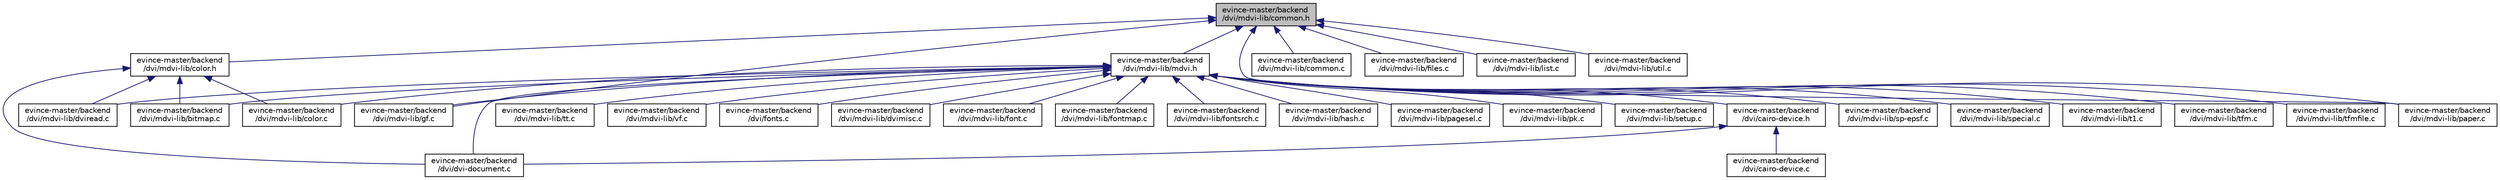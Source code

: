 digraph "evince-master/backend/dvi/mdvi-lib/common.h"
{
  edge [fontname="Helvetica",fontsize="10",labelfontname="Helvetica",labelfontsize="10"];
  node [fontname="Helvetica",fontsize="10",shape=record];
  Node1 [label="evince-master/backend\l/dvi/mdvi-lib/common.h",height=0.2,width=0.4,color="black", fillcolor="grey75", style="filled" fontcolor="black"];
  Node1 -> Node2 [dir="back",color="midnightblue",fontsize="10",style="solid",fontname="Helvetica"];
  Node2 [label="evince-master/backend\l/dvi/mdvi-lib/mdvi.h",height=0.2,width=0.4,color="black", fillcolor="white", style="filled",URL="$d9/df8/mdvi_8h.html"];
  Node2 -> Node3 [dir="back",color="midnightblue",fontsize="10",style="solid",fontname="Helvetica"];
  Node3 [label="evince-master/backend\l/dvi/cairo-device.h",height=0.2,width=0.4,color="black", fillcolor="white", style="filled",URL="$d9/d39/cairo-device_8h.html"];
  Node3 -> Node4 [dir="back",color="midnightblue",fontsize="10",style="solid",fontname="Helvetica"];
  Node4 [label="evince-master/backend\l/dvi/cairo-device.c",height=0.2,width=0.4,color="black", fillcolor="white", style="filled",URL="$dd/d63/cairo-device_8c.html"];
  Node3 -> Node5 [dir="back",color="midnightblue",fontsize="10",style="solid",fontname="Helvetica"];
  Node5 [label="evince-master/backend\l/dvi/dvi-document.c",height=0.2,width=0.4,color="black", fillcolor="white", style="filled",URL="$d3/df3/dvi-document_8c.html"];
  Node2 -> Node5 [dir="back",color="midnightblue",fontsize="10",style="solid",fontname="Helvetica"];
  Node2 -> Node6 [dir="back",color="midnightblue",fontsize="10",style="solid",fontname="Helvetica"];
  Node6 [label="evince-master/backend\l/dvi/fonts.c",height=0.2,width=0.4,color="black", fillcolor="white", style="filled",URL="$d8/d57/fonts_8c.html"];
  Node2 -> Node7 [dir="back",color="midnightblue",fontsize="10",style="solid",fontname="Helvetica"];
  Node7 [label="evince-master/backend\l/dvi/mdvi-lib/bitmap.c",height=0.2,width=0.4,color="black", fillcolor="white", style="filled",URL="$df/d9a/bitmap_8c.html"];
  Node2 -> Node8 [dir="back",color="midnightblue",fontsize="10",style="solid",fontname="Helvetica"];
  Node8 [label="evince-master/backend\l/dvi/mdvi-lib/color.c",height=0.2,width=0.4,color="black", fillcolor="white", style="filled",URL="$d5/def/color_8c.html"];
  Node2 -> Node9 [dir="back",color="midnightblue",fontsize="10",style="solid",fontname="Helvetica"];
  Node9 [label="evince-master/backend\l/dvi/mdvi-lib/dvimisc.c",height=0.2,width=0.4,color="black", fillcolor="white", style="filled",URL="$d4/d57/dvimisc_8c.html"];
  Node2 -> Node10 [dir="back",color="midnightblue",fontsize="10",style="solid",fontname="Helvetica"];
  Node10 [label="evince-master/backend\l/dvi/mdvi-lib/dviread.c",height=0.2,width=0.4,color="black", fillcolor="white", style="filled",URL="$de/d70/dviread_8c.html"];
  Node2 -> Node11 [dir="back",color="midnightblue",fontsize="10",style="solid",fontname="Helvetica"];
  Node11 [label="evince-master/backend\l/dvi/mdvi-lib/font.c",height=0.2,width=0.4,color="black", fillcolor="white", style="filled",URL="$da/d8c/font_8c.html"];
  Node2 -> Node12 [dir="back",color="midnightblue",fontsize="10",style="solid",fontname="Helvetica"];
  Node12 [label="evince-master/backend\l/dvi/mdvi-lib/fontmap.c",height=0.2,width=0.4,color="black", fillcolor="white", style="filled",URL="$d5/d8f/fontmap_8c.html"];
  Node2 -> Node13 [dir="back",color="midnightblue",fontsize="10",style="solid",fontname="Helvetica"];
  Node13 [label="evince-master/backend\l/dvi/mdvi-lib/fontsrch.c",height=0.2,width=0.4,color="black", fillcolor="white", style="filled",URL="$d0/d52/fontsrch_8c.html"];
  Node2 -> Node14 [dir="back",color="midnightblue",fontsize="10",style="solid",fontname="Helvetica"];
  Node14 [label="evince-master/backend\l/dvi/mdvi-lib/gf.c",height=0.2,width=0.4,color="black", fillcolor="white", style="filled",URL="$d4/dde/gf_8c.html"];
  Node2 -> Node15 [dir="back",color="midnightblue",fontsize="10",style="solid",fontname="Helvetica"];
  Node15 [label="evince-master/backend\l/dvi/mdvi-lib/hash.c",height=0.2,width=0.4,color="black", fillcolor="white", style="filled",URL="$d1/d04/hash_8c.html"];
  Node2 -> Node16 [dir="back",color="midnightblue",fontsize="10",style="solid",fontname="Helvetica"];
  Node16 [label="evince-master/backend\l/dvi/mdvi-lib/pagesel.c",height=0.2,width=0.4,color="black", fillcolor="white", style="filled",URL="$da/d4e/pagesel_8c.html"];
  Node2 -> Node17 [dir="back",color="midnightblue",fontsize="10",style="solid",fontname="Helvetica"];
  Node17 [label="evince-master/backend\l/dvi/mdvi-lib/paper.c",height=0.2,width=0.4,color="black", fillcolor="white", style="filled",URL="$d1/d17/paper_8c.html"];
  Node2 -> Node18 [dir="back",color="midnightblue",fontsize="10",style="solid",fontname="Helvetica"];
  Node18 [label="evince-master/backend\l/dvi/mdvi-lib/pk.c",height=0.2,width=0.4,color="black", fillcolor="white", style="filled",URL="$db/dbd/pk_8c.html"];
  Node2 -> Node19 [dir="back",color="midnightblue",fontsize="10",style="solid",fontname="Helvetica"];
  Node19 [label="evince-master/backend\l/dvi/mdvi-lib/setup.c",height=0.2,width=0.4,color="black", fillcolor="white", style="filled",URL="$d2/d2e/setup_8c.html"];
  Node2 -> Node20 [dir="back",color="midnightblue",fontsize="10",style="solid",fontname="Helvetica"];
  Node20 [label="evince-master/backend\l/dvi/mdvi-lib/sp-epsf.c",height=0.2,width=0.4,color="black", fillcolor="white", style="filled",URL="$d9/dfb/sp-epsf_8c.html"];
  Node2 -> Node21 [dir="back",color="midnightblue",fontsize="10",style="solid",fontname="Helvetica"];
  Node21 [label="evince-master/backend\l/dvi/mdvi-lib/special.c",height=0.2,width=0.4,color="black", fillcolor="white", style="filled",URL="$da/d14/special_8c.html"];
  Node2 -> Node22 [dir="back",color="midnightblue",fontsize="10",style="solid",fontname="Helvetica"];
  Node22 [label="evince-master/backend\l/dvi/mdvi-lib/t1.c",height=0.2,width=0.4,color="black", fillcolor="white", style="filled",URL="$db/dec/t1_8c.html"];
  Node2 -> Node23 [dir="back",color="midnightblue",fontsize="10",style="solid",fontname="Helvetica"];
  Node23 [label="evince-master/backend\l/dvi/mdvi-lib/tfm.c",height=0.2,width=0.4,color="black", fillcolor="white", style="filled",URL="$d2/da1/tfm_8c.html"];
  Node2 -> Node24 [dir="back",color="midnightblue",fontsize="10",style="solid",fontname="Helvetica"];
  Node24 [label="evince-master/backend\l/dvi/mdvi-lib/tfmfile.c",height=0.2,width=0.4,color="black", fillcolor="white", style="filled",URL="$df/d4e/tfmfile_8c.html"];
  Node2 -> Node25 [dir="back",color="midnightblue",fontsize="10",style="solid",fontname="Helvetica"];
  Node25 [label="evince-master/backend\l/dvi/mdvi-lib/tt.c",height=0.2,width=0.4,color="black", fillcolor="white", style="filled",URL="$da/d48/tt_8c.html"];
  Node2 -> Node26 [dir="back",color="midnightblue",fontsize="10",style="solid",fontname="Helvetica"];
  Node26 [label="evince-master/backend\l/dvi/mdvi-lib/vf.c",height=0.2,width=0.4,color="black", fillcolor="white", style="filled",URL="$d3/daf/vf_8c.html"];
  Node1 -> Node27 [dir="back",color="midnightblue",fontsize="10",style="solid",fontname="Helvetica"];
  Node27 [label="evince-master/backend\l/dvi/mdvi-lib/color.h",height=0.2,width=0.4,color="black", fillcolor="white", style="filled",URL="$da/dec/color_8h.html"];
  Node27 -> Node5 [dir="back",color="midnightblue",fontsize="10",style="solid",fontname="Helvetica"];
  Node27 -> Node7 [dir="back",color="midnightblue",fontsize="10",style="solid",fontname="Helvetica"];
  Node27 -> Node8 [dir="back",color="midnightblue",fontsize="10",style="solid",fontname="Helvetica"];
  Node27 -> Node10 [dir="back",color="midnightblue",fontsize="10",style="solid",fontname="Helvetica"];
  Node1 -> Node28 [dir="back",color="midnightblue",fontsize="10",style="solid",fontname="Helvetica"];
  Node28 [label="evince-master/backend\l/dvi/mdvi-lib/common.c",height=0.2,width=0.4,color="black", fillcolor="white", style="filled",URL="$d8/d19/common_8c.html"];
  Node1 -> Node29 [dir="back",color="midnightblue",fontsize="10",style="solid",fontname="Helvetica"];
  Node29 [label="evince-master/backend\l/dvi/mdvi-lib/files.c",height=0.2,width=0.4,color="black", fillcolor="white", style="filled",URL="$d8/d8c/files_8c.html"];
  Node1 -> Node14 [dir="back",color="midnightblue",fontsize="10",style="solid",fontname="Helvetica"];
  Node1 -> Node30 [dir="back",color="midnightblue",fontsize="10",style="solid",fontname="Helvetica"];
  Node30 [label="evince-master/backend\l/dvi/mdvi-lib/list.c",height=0.2,width=0.4,color="black", fillcolor="white", style="filled",URL="$d7/d40/list_8c.html"];
  Node1 -> Node17 [dir="back",color="midnightblue",fontsize="10",style="solid",fontname="Helvetica"];
  Node1 -> Node31 [dir="back",color="midnightblue",fontsize="10",style="solid",fontname="Helvetica"];
  Node31 [label="evince-master/backend\l/dvi/mdvi-lib/util.c",height=0.2,width=0.4,color="black", fillcolor="white", style="filled",URL="$de/df1/util_8c.html"];
}
